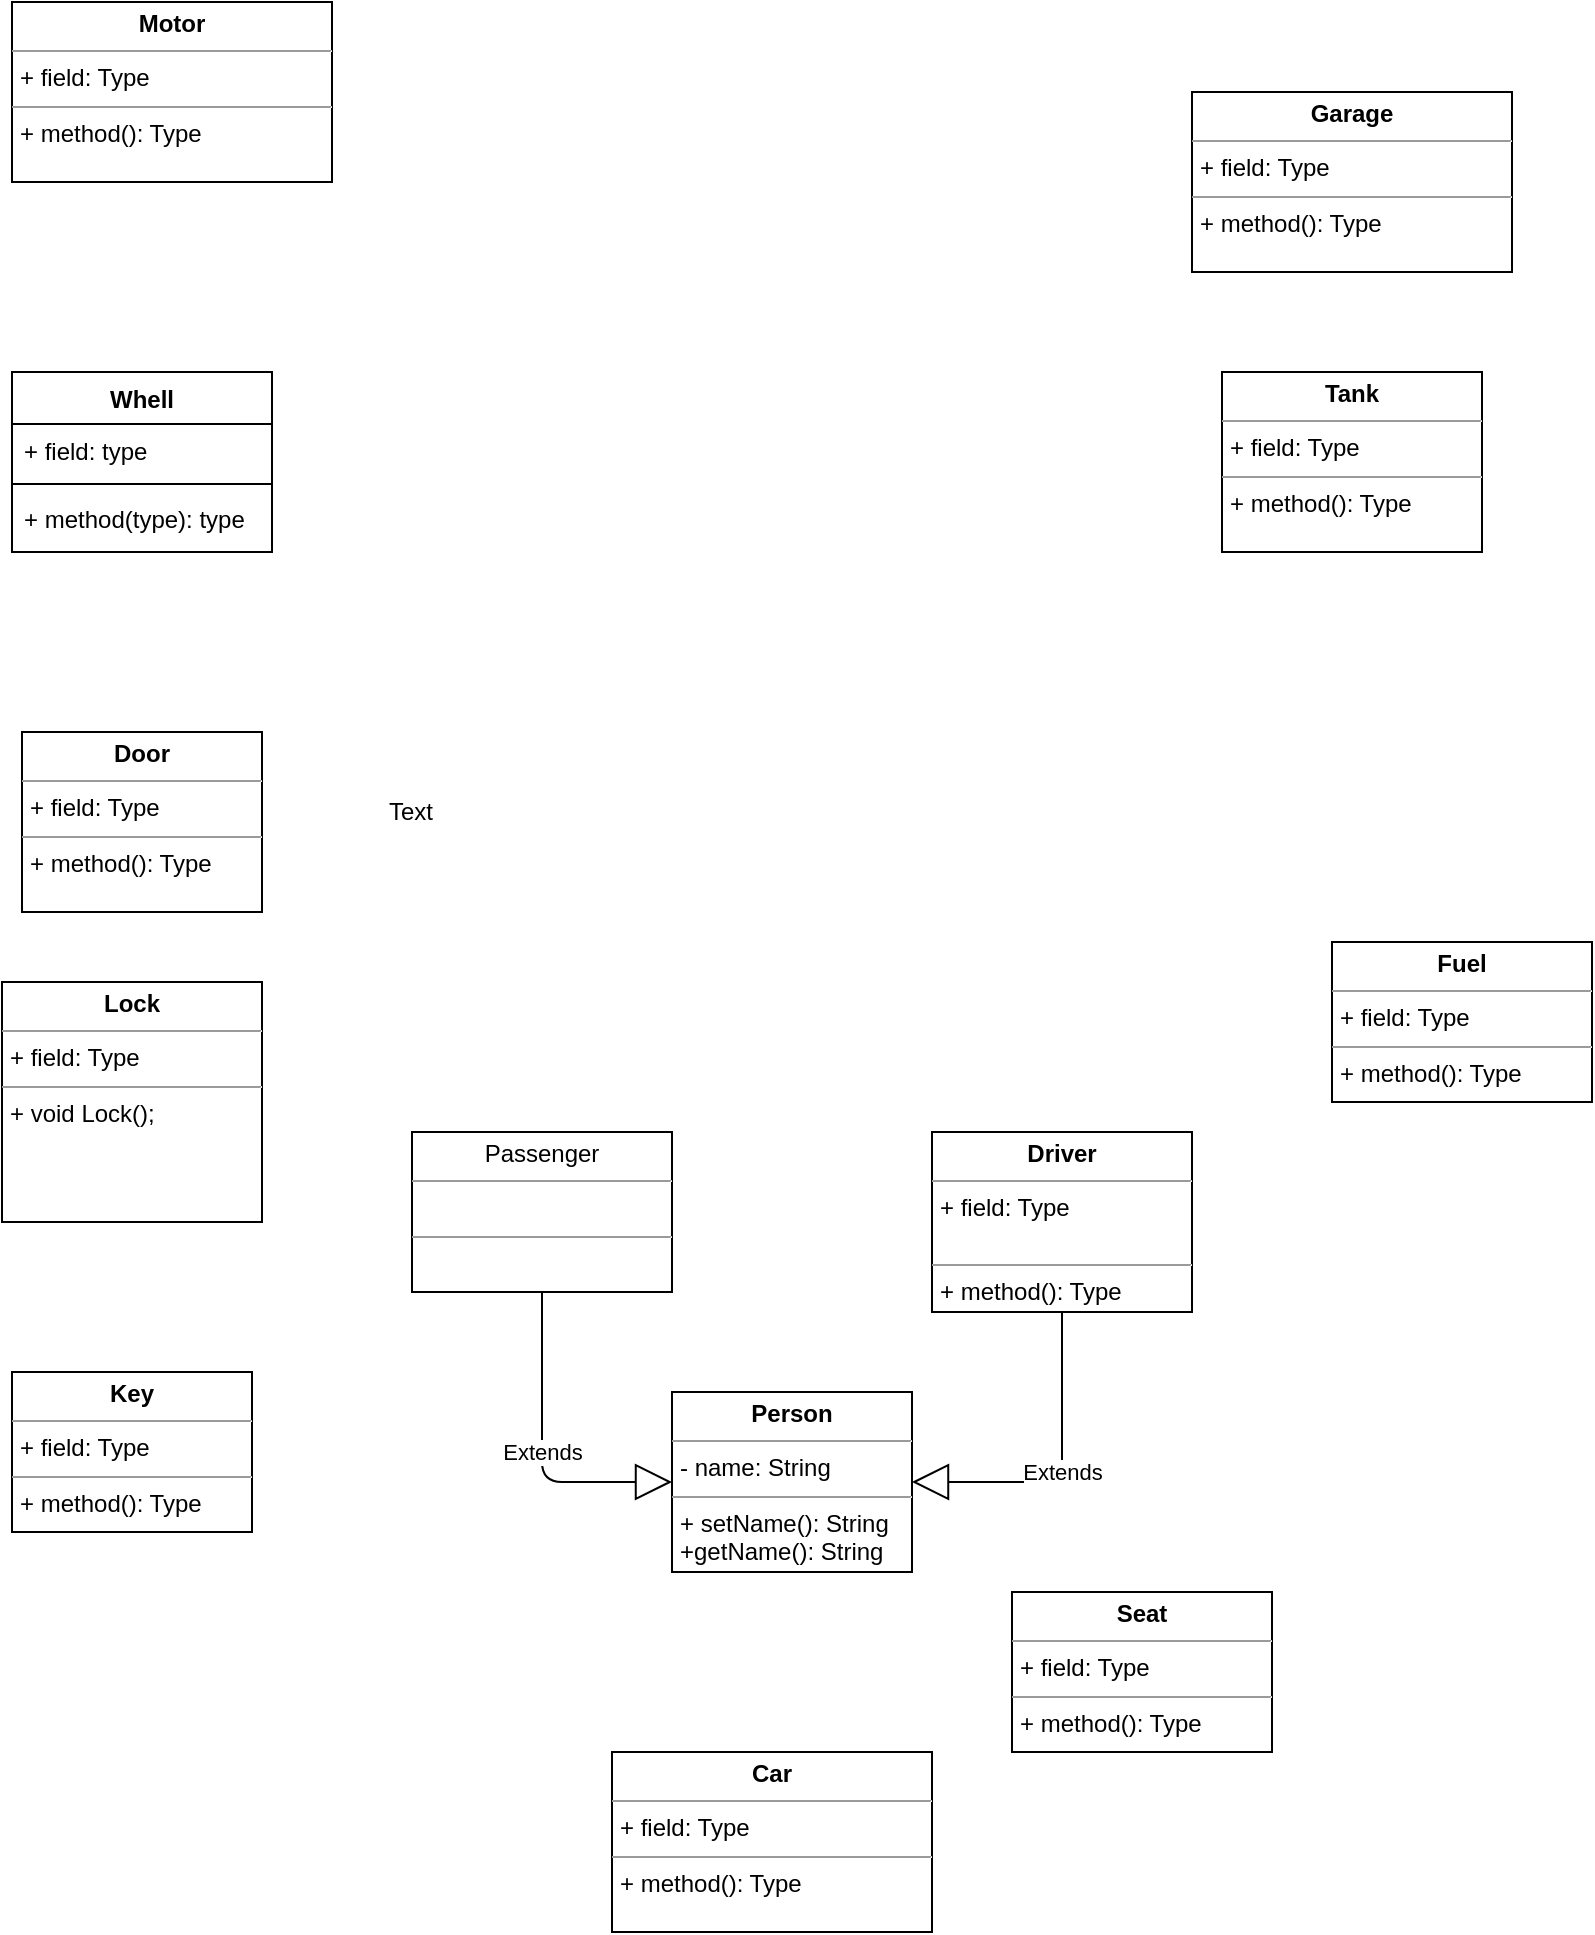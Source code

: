 <mxfile version="12.9.7" type="github">
  <diagram id="0IMW4m5MxG75UYEHyEGT" name="Page-1">
    <mxGraphModel dx="822" dy="490" grid="1" gridSize="10" guides="1" tooltips="1" connect="1" arrows="1" fold="1" page="1" pageScale="1" pageWidth="827" pageHeight="1169" math="0" shadow="0">
      <root>
        <mxCell id="0" />
        <mxCell id="1" parent="0" />
        <mxCell id="arEuaTR9UN2r_26JHkrO-5" value="Whell&#xa;" style="swimlane;fontStyle=1;align=center;verticalAlign=top;childLayout=stackLayout;horizontal=1;startSize=26;horizontalStack=0;resizeParent=1;resizeParentMax=0;resizeLast=0;collapsible=1;marginBottom=0;" parent="1" vertex="1">
          <mxGeometry x="30" y="220" width="130" height="90" as="geometry">
            <mxRectangle x="345" y="110" width="60" height="26" as="alternateBounds" />
          </mxGeometry>
        </mxCell>
        <mxCell id="arEuaTR9UN2r_26JHkrO-6" value="+ field: type" style="text;strokeColor=none;fillColor=none;align=left;verticalAlign=top;spacingLeft=4;spacingRight=4;overflow=hidden;rotatable=0;points=[[0,0.5],[1,0.5]];portConstraint=eastwest;" parent="arEuaTR9UN2r_26JHkrO-5" vertex="1">
          <mxGeometry y="26" width="130" height="26" as="geometry" />
        </mxCell>
        <mxCell id="arEuaTR9UN2r_26JHkrO-7" value="" style="line;strokeWidth=1;fillColor=none;align=left;verticalAlign=middle;spacingTop=-1;spacingLeft=3;spacingRight=3;rotatable=0;labelPosition=right;points=[];portConstraint=eastwest;" parent="arEuaTR9UN2r_26JHkrO-5" vertex="1">
          <mxGeometry y="52" width="130" height="8" as="geometry" />
        </mxCell>
        <mxCell id="arEuaTR9UN2r_26JHkrO-8" value="+ method(type): type" style="text;strokeColor=none;fillColor=none;align=left;verticalAlign=top;spacingLeft=4;spacingRight=4;overflow=hidden;rotatable=0;points=[[0,0.5],[1,0.5]];portConstraint=eastwest;" parent="arEuaTR9UN2r_26JHkrO-5" vertex="1">
          <mxGeometry y="60" width="130" height="30" as="geometry" />
        </mxCell>
        <mxCell id="vq8Hi3YCkQPSF3oUbqUT-2" value="&lt;p style=&quot;margin: 0px ; margin-top: 4px ; text-align: center&quot;&gt;&lt;b&gt;Door&lt;/b&gt;&lt;/p&gt;&lt;hr size=&quot;1&quot;&gt;&lt;p style=&quot;margin: 0px ; margin-left: 4px&quot;&gt;+ field: Type&lt;/p&gt;&lt;hr size=&quot;1&quot;&gt;&lt;p style=&quot;margin: 0px ; margin-left: 4px&quot;&gt;+ method(): Type&lt;/p&gt;" style="verticalAlign=top;align=left;overflow=fill;fontSize=12;fontFamily=Helvetica;html=1;" vertex="1" parent="1">
          <mxGeometry x="35" y="400" width="120" height="90" as="geometry" />
        </mxCell>
        <mxCell id="vq8Hi3YCkQPSF3oUbqUT-3" value="&lt;p style=&quot;margin: 0px ; margin-top: 4px ; text-align: center&quot;&gt;&lt;b&gt;Lock&lt;/b&gt;&lt;/p&gt;&lt;hr size=&quot;1&quot;&gt;&lt;p style=&quot;margin: 0px ; margin-left: 4px&quot;&gt;+ field: Type&lt;/p&gt;&lt;hr size=&quot;1&quot;&gt;&lt;p style=&quot;margin: 0px ; margin-left: 4px&quot;&gt;+ void Lock();&lt;/p&gt;" style="verticalAlign=top;align=left;overflow=fill;fontSize=12;fontFamily=Helvetica;html=1;" vertex="1" parent="1">
          <mxGeometry x="25" y="525" width="130" height="120" as="geometry" />
        </mxCell>
        <mxCell id="vq8Hi3YCkQPSF3oUbqUT-4" value="&lt;p style=&quot;margin: 0px ; margin-top: 4px ; text-align: center&quot;&gt;&lt;b&gt;Person&lt;/b&gt;&lt;/p&gt;&lt;hr size=&quot;1&quot;&gt;&lt;p style=&quot;margin: 0px ; margin-left: 4px&quot;&gt;- name: String&lt;/p&gt;&lt;hr size=&quot;1&quot;&gt;&lt;p style=&quot;margin: 0px ; margin-left: 4px&quot;&gt;+ setName(): String&lt;/p&gt;&lt;p style=&quot;margin: 0px ; margin-left: 4px&quot;&gt;+getName(): String&lt;/p&gt;&lt;p style=&quot;margin: 0px ; margin-left: 4px&quot;&gt;&lt;br&gt;&lt;/p&gt;&lt;p style=&quot;margin: 0px ; margin-left: 4px&quot;&gt;&lt;br&gt;&lt;/p&gt;" style="verticalAlign=top;align=left;overflow=fill;fontSize=12;fontFamily=Helvetica;html=1;" vertex="1" parent="1">
          <mxGeometry x="360" y="730" width="120" height="90" as="geometry" />
        </mxCell>
        <mxCell id="vq8Hi3YCkQPSF3oUbqUT-5" value="&lt;p style=&quot;margin: 0px ; margin-top: 4px ; text-align: center&quot;&gt;Passenger&lt;/p&gt;&lt;hr size=&quot;1&quot;&gt;&lt;p style=&quot;margin: 0px ; margin-left: 4px&quot;&gt;&lt;br&gt;&lt;/p&gt;&lt;hr size=&quot;1&quot;&gt;&lt;p style=&quot;margin: 0px ; margin-left: 4px&quot;&gt;&lt;br&gt;&lt;/p&gt;" style="verticalAlign=top;align=left;overflow=fill;fontSize=12;fontFamily=Helvetica;html=1;" vertex="1" parent="1">
          <mxGeometry x="230" y="600" width="130" height="80" as="geometry" />
        </mxCell>
        <mxCell id="vq8Hi3YCkQPSF3oUbqUT-6" value="&lt;p style=&quot;margin: 0px ; margin-top: 4px ; text-align: center&quot;&gt;&lt;b&gt;Tank&lt;/b&gt;&lt;/p&gt;&lt;hr size=&quot;1&quot;&gt;&lt;p style=&quot;margin: 0px ; margin-left: 4px&quot;&gt;+ field: Type&lt;/p&gt;&lt;hr size=&quot;1&quot;&gt;&lt;p style=&quot;margin: 0px ; margin-left: 4px&quot;&gt;+ method(): Type&lt;/p&gt;" style="verticalAlign=top;align=left;overflow=fill;fontSize=12;fontFamily=Helvetica;html=1;" vertex="1" parent="1">
          <mxGeometry x="635" y="220" width="130" height="90" as="geometry" />
        </mxCell>
        <mxCell id="vq8Hi3YCkQPSF3oUbqUT-7" value="&lt;p style=&quot;margin: 0px ; margin-top: 4px ; text-align: center&quot;&gt;&lt;b&gt;Fuel&lt;/b&gt;&lt;/p&gt;&lt;hr size=&quot;1&quot;&gt;&lt;p style=&quot;margin: 0px ; margin-left: 4px&quot;&gt;+ field: Type&lt;/p&gt;&lt;hr size=&quot;1&quot;&gt;&lt;p style=&quot;margin: 0px ; margin-left: 4px&quot;&gt;+ method(): Type&lt;/p&gt;" style="verticalAlign=top;align=left;overflow=fill;fontSize=12;fontFamily=Helvetica;html=1;" vertex="1" parent="1">
          <mxGeometry x="690" y="505" width="130" height="80" as="geometry" />
        </mxCell>
        <mxCell id="vq8Hi3YCkQPSF3oUbqUT-8" value="&lt;p style=&quot;margin: 0px ; margin-top: 4px ; text-align: center&quot;&gt;&lt;b&gt;Key&lt;/b&gt;&lt;/p&gt;&lt;hr size=&quot;1&quot;&gt;&lt;p style=&quot;margin: 0px ; margin-left: 4px&quot;&gt;+ field: Type&lt;/p&gt;&lt;hr size=&quot;1&quot;&gt;&lt;p style=&quot;margin: 0px ; margin-left: 4px&quot;&gt;+ method(): Type&lt;/p&gt;" style="verticalAlign=top;align=left;overflow=fill;fontSize=12;fontFamily=Helvetica;html=1;" vertex="1" parent="1">
          <mxGeometry x="30" y="720" width="120" height="80" as="geometry" />
        </mxCell>
        <mxCell id="vq8Hi3YCkQPSF3oUbqUT-9" value="&lt;p style=&quot;margin: 0px ; margin-top: 4px ; text-align: center&quot;&gt;&lt;b&gt;Garage&lt;/b&gt;&lt;/p&gt;&lt;hr size=&quot;1&quot;&gt;&lt;p style=&quot;margin: 0px ; margin-left: 4px&quot;&gt;+ field: Type&lt;/p&gt;&lt;hr size=&quot;1&quot;&gt;&lt;p style=&quot;margin: 0px ; margin-left: 4px&quot;&gt;+ method(): Type&lt;/p&gt;" style="verticalAlign=top;align=left;overflow=fill;fontSize=12;fontFamily=Helvetica;html=1;" vertex="1" parent="1">
          <mxGeometry x="620" y="80" width="160" height="90" as="geometry" />
        </mxCell>
        <mxCell id="vq8Hi3YCkQPSF3oUbqUT-10" value="&lt;p style=&quot;margin: 0px ; margin-top: 4px ; text-align: center&quot;&gt;&lt;b&gt;Seat&lt;/b&gt;&lt;/p&gt;&lt;hr size=&quot;1&quot;&gt;&lt;p style=&quot;margin: 0px ; margin-left: 4px&quot;&gt;+ field: Type&lt;/p&gt;&lt;hr size=&quot;1&quot;&gt;&lt;p style=&quot;margin: 0px ; margin-left: 4px&quot;&gt;+ method(): Type&lt;/p&gt;" style="verticalAlign=top;align=left;overflow=fill;fontSize=12;fontFamily=Helvetica;html=1;" vertex="1" parent="1">
          <mxGeometry x="530" y="830" width="130" height="80" as="geometry" />
        </mxCell>
        <mxCell id="vq8Hi3YCkQPSF3oUbqUT-11" value="&lt;p style=&quot;margin: 0px ; margin-top: 4px ; text-align: center&quot;&gt;&lt;b&gt;Motor&lt;/b&gt;&lt;/p&gt;&lt;hr size=&quot;1&quot;&gt;&lt;p style=&quot;margin: 0px ; margin-left: 4px&quot;&gt;+ field: Type&lt;/p&gt;&lt;hr size=&quot;1&quot;&gt;&lt;p style=&quot;margin: 0px ; margin-left: 4px&quot;&gt;+ method(): Type&lt;/p&gt;" style="verticalAlign=top;align=left;overflow=fill;fontSize=12;fontFamily=Helvetica;html=1;" vertex="1" parent="1">
          <mxGeometry x="30" y="35" width="160" height="90" as="geometry" />
        </mxCell>
        <mxCell id="vq8Hi3YCkQPSF3oUbqUT-31" value="&lt;p style=&quot;margin: 0px ; margin-top: 4px ; text-align: center&quot;&gt;&lt;b&gt;Car&lt;/b&gt;&lt;/p&gt;&lt;hr size=&quot;1&quot;&gt;&lt;p style=&quot;margin: 0px ; margin-left: 4px&quot;&gt;+ field: Type&lt;/p&gt;&lt;hr size=&quot;1&quot;&gt;&lt;p style=&quot;margin: 0px ; margin-left: 4px&quot;&gt;+ method(): Type&lt;/p&gt;" style="verticalAlign=top;align=left;overflow=fill;fontSize=12;fontFamily=Helvetica;html=1;" vertex="1" parent="1">
          <mxGeometry x="330" y="910" width="160" height="90" as="geometry" />
        </mxCell>
        <mxCell id="vq8Hi3YCkQPSF3oUbqUT-32" value="&lt;p style=&quot;margin: 0px ; margin-top: 4px ; text-align: center&quot;&gt;&lt;b&gt;Driver&lt;/b&gt;&lt;/p&gt;&lt;hr size=&quot;1&quot;&gt;&lt;p style=&quot;margin: 0px ; margin-left: 4px&quot;&gt;+ field: Type&lt;/p&gt;&lt;blockquote style=&quot;margin: 0px ; margin-left: 4px&quot;&gt;&lt;br&gt;&lt;/blockquote&gt;&lt;hr size=&quot;1&quot;&gt;&lt;p style=&quot;margin: 0px ; margin-left: 4px&quot;&gt;+ method(): Type&lt;/p&gt;" style="verticalAlign=top;align=left;overflow=fill;fontSize=12;fontFamily=Helvetica;html=1;" vertex="1" parent="1">
          <mxGeometry x="490" y="600" width="130" height="90" as="geometry" />
        </mxCell>
        <mxCell id="vq8Hi3YCkQPSF3oUbqUT-34" value="Text" style="text;html=1;align=center;verticalAlign=middle;resizable=0;points=[];autosize=1;" vertex="1" parent="1">
          <mxGeometry x="209" y="430" width="40" height="20" as="geometry" />
        </mxCell>
        <mxCell id="vq8Hi3YCkQPSF3oUbqUT-37" value="Extends" style="endArrow=block;endSize=16;endFill=0;html=1;entryX=0;entryY=0.5;entryDx=0;entryDy=0;exitX=0.5;exitY=1;exitDx=0;exitDy=0;" edge="1" parent="1" source="vq8Hi3YCkQPSF3oUbqUT-5" target="vq8Hi3YCkQPSF3oUbqUT-4">
          <mxGeometry width="160" relative="1" as="geometry">
            <mxPoint x="330" y="680" as="sourcePoint" />
            <mxPoint x="490" y="680" as="targetPoint" />
            <Array as="points">
              <mxPoint x="295" y="775" />
            </Array>
          </mxGeometry>
        </mxCell>
        <mxCell id="vq8Hi3YCkQPSF3oUbqUT-38" value="Extends" style="endArrow=block;endSize=16;endFill=0;html=1;exitX=0.5;exitY=1;exitDx=0;exitDy=0;entryX=1;entryY=0.5;entryDx=0;entryDy=0;" edge="1" parent="1" source="vq8Hi3YCkQPSF3oUbqUT-32" target="vq8Hi3YCkQPSF3oUbqUT-4">
          <mxGeometry width="160" relative="1" as="geometry">
            <mxPoint x="330" y="680" as="sourcePoint" />
            <mxPoint x="490" y="680" as="targetPoint" />
            <Array as="points">
              <mxPoint x="555" y="775" />
            </Array>
          </mxGeometry>
        </mxCell>
      </root>
    </mxGraphModel>
  </diagram>
</mxfile>

